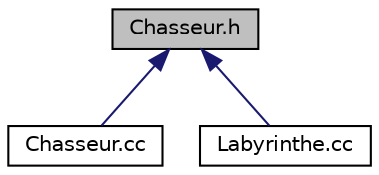 digraph "Chasseur.h"
{
  edge [fontname="Helvetica",fontsize="10",labelfontname="Helvetica",labelfontsize="10"];
  node [fontname="Helvetica",fontsize="10",shape=record];
  Node19 [label="Chasseur.h",height=0.2,width=0.4,color="black", fillcolor="grey75", style="filled", fontcolor="black"];
  Node19 -> Node20 [dir="back",color="midnightblue",fontsize="10",style="solid"];
  Node20 [label="Chasseur.cc",height=0.2,width=0.4,color="black", fillcolor="white", style="filled",URL="$Chasseur_8cc.html"];
  Node19 -> Node21 [dir="back",color="midnightblue",fontsize="10",style="solid"];
  Node21 [label="Labyrinthe.cc",height=0.2,width=0.4,color="black", fillcolor="white", style="filled",URL="$Labyrinthe_8cc.html"];
}
